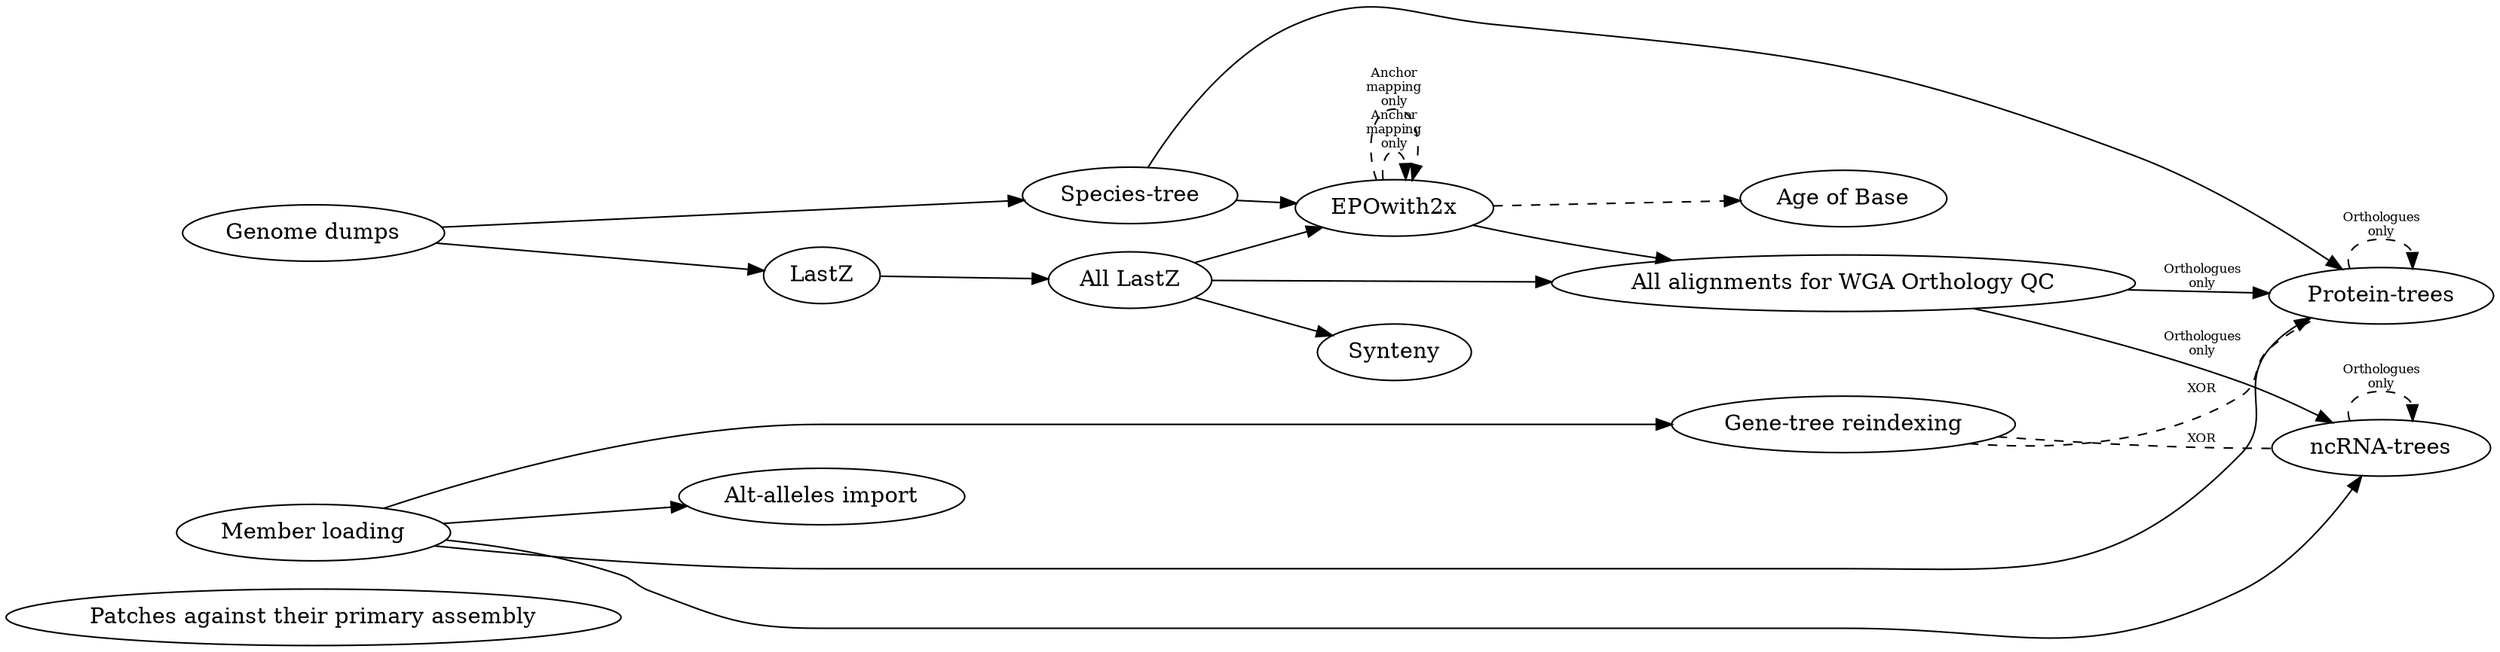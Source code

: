 digraph {
    rankdir=LR;  # Left-to-right graph instead of top-to-bottom
    "Patches against their primary assembly";

    "Genome dumps" -> { "Species-tree", "LastZ" };
    "Species-tree" -> { "EPOwith2x", "Protein-trees" };
    "All LastZ" -> "EPOwith2x";
    "Member loading" -> { "Protein-trees", "ncRNA-trees", "Gene-tree reindexing", "Alt-alleles import" };
    {"All LastZ", "EPOwith2x"} -> "All alignments for WGA Orthology QC";
    "All alignments for WGA Orthology QC" -> "Protein-trees" [fontsize="8", label="Orthologues\nonly"];
    "All alignments for WGA Orthology QC" -> "ncRNA-trees" [fontsize="8", label="Orthologues\nonly"];
    "LastZ" -> "All LastZ" -> "Synteny";

    "Gene-tree reindexing" -> "ncRNA-trees" [style="dashed", dir=none, fontsize="8", label="XOR"];
    "Gene-tree reindexing" -> "Protein-trees" [style="dashed", dir=none, fontsize="8", label="XOR"];
    "EPOwith2x" -> "EPOwith2x" [style="dashed", fontsize="8", label="Anchor\nmapping\nonly", headport="Primates:e", tailport="Mammals:e"];
    "EPOwith2x" -> "EPOwith2x" [style="dashed", fontsize="8", label="Anchor\nmapping\nonly", headport="Pigs:e", tailport="Mammals:e"];
    "EPOwith2x" -> "Age of Base" [style="dashed", headport="Human:w", tailport="Mammals:e"];
    "Protein-trees" -> "Protein-trees" [style="dashed", fontsize="8", label="Orthologues\nonly", headport="Murinae:e", tailport="Default vertebrates:e"];
    "ncRNA-trees" -> "ncRNA-trees" [style="dashed", fontsize="8", label="Orthologues\nonly", headport="Murinae:e", tailport="Default vertebrates:e"];

    // Helps laying out the graph
    {rank = same; "Genome dumps"; "Member loading"; }
}
